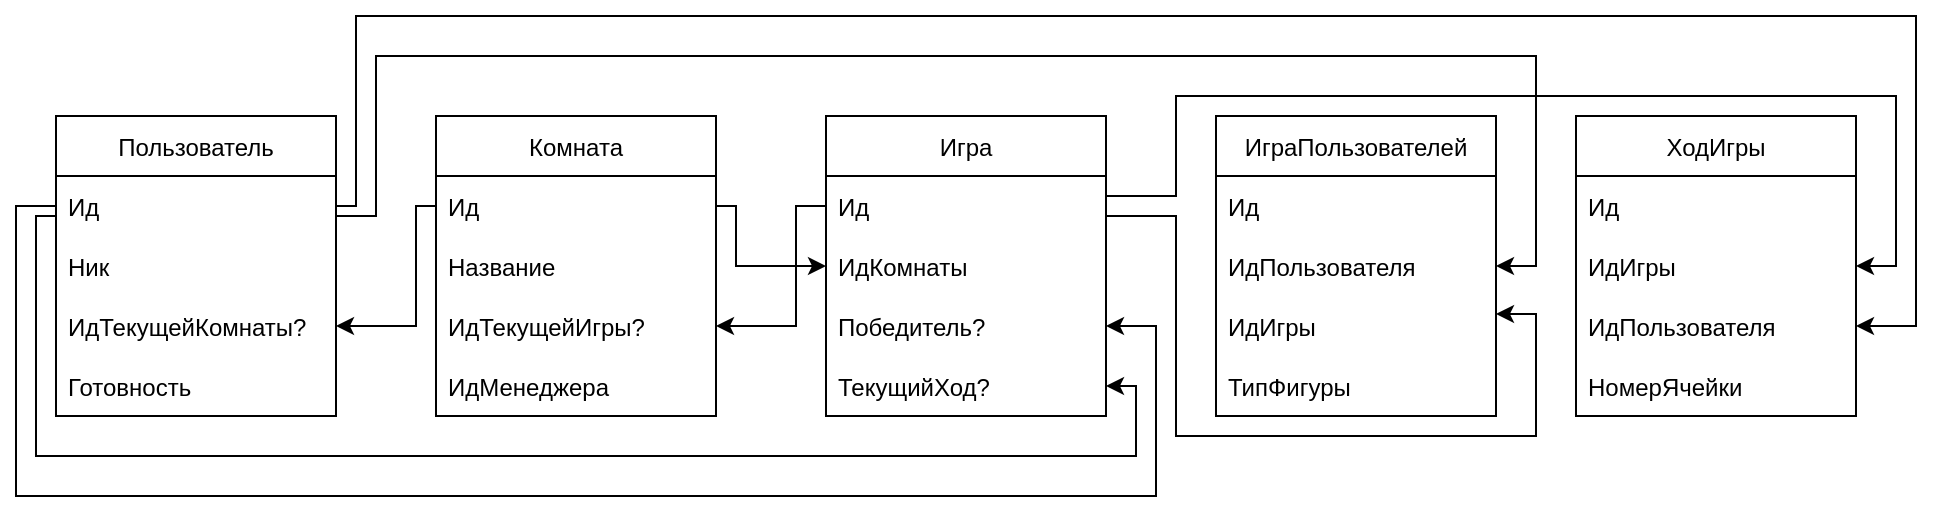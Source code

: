 <mxfile version="20.0.1" type="github">
  <diagram id="ZaCi_uB1NjFAqdQw6VMu" name="Page-1">
    <mxGraphModel dx="1238" dy="547" grid="1" gridSize="10" guides="1" tooltips="1" connect="1" arrows="1" fold="1" page="0" pageScale="1" pageWidth="850" pageHeight="1100" math="0" shadow="0">
      <root>
        <mxCell id="0" />
        <mxCell id="1" parent="0" />
        <mxCell id="BzKpuiVinzIO0FmsP6Cw-34" value="Пользователь" style="swimlane;fontStyle=0;childLayout=stackLayout;horizontal=1;startSize=30;horizontalStack=0;resizeParent=1;resizeParentMax=0;resizeLast=0;collapsible=1;marginBottom=0;" parent="1" vertex="1">
          <mxGeometry x="50" y="70" width="140" height="150" as="geometry" />
        </mxCell>
        <mxCell id="BzKpuiVinzIO0FmsP6Cw-35" value="Ид" style="text;strokeColor=none;fillColor=none;align=left;verticalAlign=middle;spacingLeft=4;spacingRight=4;overflow=hidden;points=[[0,0.5],[1,0.5]];portConstraint=eastwest;rotatable=0;" parent="BzKpuiVinzIO0FmsP6Cw-34" vertex="1">
          <mxGeometry y="30" width="140" height="30" as="geometry" />
        </mxCell>
        <mxCell id="BzKpuiVinzIO0FmsP6Cw-36" value="Ник" style="text;strokeColor=none;fillColor=none;align=left;verticalAlign=middle;spacingLeft=4;spacingRight=4;overflow=hidden;points=[[0,0.5],[1,0.5]];portConstraint=eastwest;rotatable=0;" parent="BzKpuiVinzIO0FmsP6Cw-34" vertex="1">
          <mxGeometry y="60" width="140" height="30" as="geometry" />
        </mxCell>
        <mxCell id="BzKpuiVinzIO0FmsP6Cw-37" value="ИдТекущейКомнаты?" style="text;strokeColor=none;fillColor=none;align=left;verticalAlign=middle;spacingLeft=4;spacingRight=4;overflow=hidden;points=[[0,0.5],[1,0.5]];portConstraint=eastwest;rotatable=0;" parent="BzKpuiVinzIO0FmsP6Cw-34" vertex="1">
          <mxGeometry y="90" width="140" height="30" as="geometry" />
        </mxCell>
        <mxCell id="BzKpuiVinzIO0FmsP6Cw-38" value="Готовность" style="text;strokeColor=none;fillColor=none;align=left;verticalAlign=middle;spacingLeft=4;spacingRight=4;overflow=hidden;points=[[0,0.5],[1,0.5]];portConstraint=eastwest;rotatable=0;" parent="BzKpuiVinzIO0FmsP6Cw-34" vertex="1">
          <mxGeometry y="120" width="140" height="30" as="geometry" />
        </mxCell>
        <mxCell id="BzKpuiVinzIO0FmsP6Cw-39" value="Комната" style="swimlane;fontStyle=0;childLayout=stackLayout;horizontal=1;startSize=30;horizontalStack=0;resizeParent=1;resizeParentMax=0;resizeLast=0;collapsible=1;marginBottom=0;" parent="1" vertex="1">
          <mxGeometry x="240" y="70" width="140" height="150" as="geometry" />
        </mxCell>
        <mxCell id="BzKpuiVinzIO0FmsP6Cw-40" value="Ид" style="text;strokeColor=none;fillColor=none;align=left;verticalAlign=middle;spacingLeft=4;spacingRight=4;overflow=hidden;points=[[0,0.5],[1,0.5]];portConstraint=eastwest;rotatable=0;" parent="BzKpuiVinzIO0FmsP6Cw-39" vertex="1">
          <mxGeometry y="30" width="140" height="30" as="geometry" />
        </mxCell>
        <mxCell id="BzKpuiVinzIO0FmsP6Cw-41" value="Название    " style="text;strokeColor=none;fillColor=none;align=left;verticalAlign=middle;spacingLeft=4;spacingRight=4;overflow=hidden;points=[[0,0.5],[1,0.5]];portConstraint=eastwest;rotatable=0;" parent="BzKpuiVinzIO0FmsP6Cw-39" vertex="1">
          <mxGeometry y="60" width="140" height="30" as="geometry" />
        </mxCell>
        <mxCell id="BzKpuiVinzIO0FmsP6Cw-42" value="ИдТекущейИгры?" style="text;strokeColor=none;fillColor=none;align=left;verticalAlign=middle;spacingLeft=4;spacingRight=4;overflow=hidden;points=[[0,0.5],[1,0.5]];portConstraint=eastwest;rotatable=0;" parent="BzKpuiVinzIO0FmsP6Cw-39" vertex="1">
          <mxGeometry y="90" width="140" height="30" as="geometry" />
        </mxCell>
        <mxCell id="SDKdrSx9SnEfHDNpXULV-1" value="ИдМенеджера" style="text;strokeColor=none;fillColor=none;align=left;verticalAlign=middle;spacingLeft=4;spacingRight=4;overflow=hidden;points=[[0,0.5],[1,0.5]];portConstraint=eastwest;rotatable=0;" vertex="1" parent="BzKpuiVinzIO0FmsP6Cw-39">
          <mxGeometry y="120" width="140" height="30" as="geometry" />
        </mxCell>
        <mxCell id="BzKpuiVinzIO0FmsP6Cw-43" value="Игра" style="swimlane;fontStyle=0;childLayout=stackLayout;horizontal=1;startSize=30;horizontalStack=0;resizeParent=1;resizeParentMax=0;resizeLast=0;collapsible=1;marginBottom=0;" parent="1" vertex="1">
          <mxGeometry x="435" y="70" width="140" height="150" as="geometry" />
        </mxCell>
        <mxCell id="BzKpuiVinzIO0FmsP6Cw-44" value="Ид" style="text;strokeColor=none;fillColor=none;align=left;verticalAlign=middle;spacingLeft=4;spacingRight=4;overflow=hidden;points=[[0,0.5],[1,0.5]];portConstraint=eastwest;rotatable=0;" parent="BzKpuiVinzIO0FmsP6Cw-43" vertex="1">
          <mxGeometry y="30" width="140" height="30" as="geometry" />
        </mxCell>
        <mxCell id="BzKpuiVinzIO0FmsP6Cw-45" value="ИдКомнаты" style="text;strokeColor=none;fillColor=none;align=left;verticalAlign=middle;spacingLeft=4;spacingRight=4;overflow=hidden;points=[[0,0.5],[1,0.5]];portConstraint=eastwest;rotatable=0;" parent="BzKpuiVinzIO0FmsP6Cw-43" vertex="1">
          <mxGeometry y="60" width="140" height="30" as="geometry" />
        </mxCell>
        <mxCell id="BzKpuiVinzIO0FmsP6Cw-46" value="Победитель?" style="text;strokeColor=none;fillColor=none;align=left;verticalAlign=middle;spacingLeft=4;spacingRight=4;overflow=hidden;points=[[0,0.5],[1,0.5]];portConstraint=eastwest;rotatable=0;" parent="BzKpuiVinzIO0FmsP6Cw-43" vertex="1">
          <mxGeometry y="90" width="140" height="30" as="geometry" />
        </mxCell>
        <mxCell id="BzKpuiVinzIO0FmsP6Cw-47" value="ТекущийХод?" style="text;strokeColor=none;fillColor=none;align=left;verticalAlign=middle;spacingLeft=4;spacingRight=4;overflow=hidden;points=[[0,0.5],[1,0.5]];portConstraint=eastwest;rotatable=0;" parent="BzKpuiVinzIO0FmsP6Cw-43" vertex="1">
          <mxGeometry y="120" width="140" height="30" as="geometry" />
        </mxCell>
        <mxCell id="BzKpuiVinzIO0FmsP6Cw-48" style="edgeStyle=orthogonalEdgeStyle;rounded=0;orthogonalLoop=1;jettySize=auto;html=1;exitX=0;exitY=0.5;exitDx=0;exitDy=0;entryX=1;entryY=0.5;entryDx=0;entryDy=0;" parent="1" source="BzKpuiVinzIO0FmsP6Cw-40" target="BzKpuiVinzIO0FmsP6Cw-37" edge="1">
          <mxGeometry relative="1" as="geometry">
            <Array as="points">
              <mxPoint x="230" y="115" />
              <mxPoint x="230" y="175" />
            </Array>
          </mxGeometry>
        </mxCell>
        <mxCell id="BzKpuiVinzIO0FmsP6Cw-49" style="edgeStyle=orthogonalEdgeStyle;rounded=0;orthogonalLoop=1;jettySize=auto;html=1;exitX=1;exitY=0.5;exitDx=0;exitDy=0;entryX=0;entryY=0.5;entryDx=0;entryDy=0;" parent="1" source="BzKpuiVinzIO0FmsP6Cw-40" target="BzKpuiVinzIO0FmsP6Cw-45" edge="1">
          <mxGeometry relative="1" as="geometry">
            <Array as="points">
              <mxPoint x="390" y="115" />
              <mxPoint x="390" y="145" />
            </Array>
          </mxGeometry>
        </mxCell>
        <mxCell id="BzKpuiVinzIO0FmsP6Cw-50" value="ИграПользователей" style="swimlane;fontStyle=0;childLayout=stackLayout;horizontal=1;startSize=30;horizontalStack=0;resizeParent=1;resizeParentMax=0;resizeLast=0;collapsible=1;marginBottom=0;" parent="1" vertex="1">
          <mxGeometry x="630" y="70" width="140" height="150" as="geometry" />
        </mxCell>
        <mxCell id="BzKpuiVinzIO0FmsP6Cw-51" value="Ид" style="text;strokeColor=none;fillColor=none;align=left;verticalAlign=middle;spacingLeft=4;spacingRight=4;overflow=hidden;points=[[0,0.5],[1,0.5]];portConstraint=eastwest;rotatable=0;" parent="BzKpuiVinzIO0FmsP6Cw-50" vertex="1">
          <mxGeometry y="30" width="140" height="30" as="geometry" />
        </mxCell>
        <mxCell id="BzKpuiVinzIO0FmsP6Cw-52" value="ИдПользователя" style="text;strokeColor=none;fillColor=none;align=left;verticalAlign=middle;spacingLeft=4;spacingRight=4;overflow=hidden;points=[[0,0.5],[1,0.5]];portConstraint=eastwest;rotatable=0;" parent="BzKpuiVinzIO0FmsP6Cw-50" vertex="1">
          <mxGeometry y="60" width="140" height="30" as="geometry" />
        </mxCell>
        <mxCell id="BzKpuiVinzIO0FmsP6Cw-53" value="ИдИгры" style="text;strokeColor=none;fillColor=none;align=left;verticalAlign=middle;spacingLeft=4;spacingRight=4;overflow=hidden;points=[[0,0.5],[1,0.5]];portConstraint=eastwest;rotatable=0;" parent="BzKpuiVinzIO0FmsP6Cw-50" vertex="1">
          <mxGeometry y="90" width="140" height="30" as="geometry" />
        </mxCell>
        <mxCell id="BzKpuiVinzIO0FmsP6Cw-54" value="ТипФигуры" style="text;strokeColor=none;fillColor=none;align=left;verticalAlign=middle;spacingLeft=4;spacingRight=4;overflow=hidden;points=[[0,0.5],[1,0.5]];portConstraint=eastwest;rotatable=0;" parent="BzKpuiVinzIO0FmsP6Cw-50" vertex="1">
          <mxGeometry y="120" width="140" height="30" as="geometry" />
        </mxCell>
        <mxCell id="BzKpuiVinzIO0FmsP6Cw-55" style="edgeStyle=orthogonalEdgeStyle;rounded=0;orthogonalLoop=1;jettySize=auto;html=1;exitX=1;exitY=0.5;exitDx=0;exitDy=0;entryX=1;entryY=0.5;entryDx=0;entryDy=0;" parent="1" source="BzKpuiVinzIO0FmsP6Cw-35" target="BzKpuiVinzIO0FmsP6Cw-52" edge="1">
          <mxGeometry relative="1" as="geometry">
            <Array as="points">
              <mxPoint x="190" y="120" />
              <mxPoint x="210" y="120" />
              <mxPoint x="210" y="40" />
              <mxPoint x="790" y="40" />
              <mxPoint x="790" y="145" />
            </Array>
          </mxGeometry>
        </mxCell>
        <mxCell id="BzKpuiVinzIO0FmsP6Cw-56" style="edgeStyle=orthogonalEdgeStyle;rounded=0;orthogonalLoop=1;jettySize=auto;html=1;exitX=1;exitY=0.5;exitDx=0;exitDy=0;" parent="1" source="BzKpuiVinzIO0FmsP6Cw-44" edge="1">
          <mxGeometry relative="1" as="geometry">
            <mxPoint x="770" y="169" as="targetPoint" />
            <Array as="points">
              <mxPoint x="575" y="120" />
              <mxPoint x="610" y="120" />
              <mxPoint x="610" y="230" />
              <mxPoint x="790" y="230" />
              <mxPoint x="790" y="169" />
            </Array>
          </mxGeometry>
        </mxCell>
        <mxCell id="BzKpuiVinzIO0FmsP6Cw-57" value="ХодИгры" style="swimlane;fontStyle=0;childLayout=stackLayout;horizontal=1;startSize=30;horizontalStack=0;resizeParent=1;resizeParentMax=0;resizeLast=0;collapsible=1;marginBottom=0;" parent="1" vertex="1">
          <mxGeometry x="810" y="70" width="140" height="150" as="geometry" />
        </mxCell>
        <mxCell id="BzKpuiVinzIO0FmsP6Cw-58" value="Ид" style="text;strokeColor=none;fillColor=none;align=left;verticalAlign=middle;spacingLeft=4;spacingRight=4;overflow=hidden;points=[[0,0.5],[1,0.5]];portConstraint=eastwest;rotatable=0;" parent="BzKpuiVinzIO0FmsP6Cw-57" vertex="1">
          <mxGeometry y="30" width="140" height="30" as="geometry" />
        </mxCell>
        <mxCell id="BzKpuiVinzIO0FmsP6Cw-59" value="ИдИгры" style="text;strokeColor=none;fillColor=none;align=left;verticalAlign=middle;spacingLeft=4;spacingRight=4;overflow=hidden;points=[[0,0.5],[1,0.5]];portConstraint=eastwest;rotatable=0;" parent="BzKpuiVinzIO0FmsP6Cw-57" vertex="1">
          <mxGeometry y="60" width="140" height="30" as="geometry" />
        </mxCell>
        <mxCell id="BzKpuiVinzIO0FmsP6Cw-60" value="ИдПользователя" style="text;strokeColor=none;fillColor=none;align=left;verticalAlign=middle;spacingLeft=4;spacingRight=4;overflow=hidden;points=[[0,0.5],[1,0.5]];portConstraint=eastwest;rotatable=0;" parent="BzKpuiVinzIO0FmsP6Cw-57" vertex="1">
          <mxGeometry y="90" width="140" height="30" as="geometry" />
        </mxCell>
        <mxCell id="BzKpuiVinzIO0FmsP6Cw-61" value="НомерЯчейки" style="text;strokeColor=none;fillColor=none;align=left;verticalAlign=middle;spacingLeft=4;spacingRight=4;overflow=hidden;points=[[0,0.5],[1,0.5]];portConstraint=eastwest;rotatable=0;" parent="BzKpuiVinzIO0FmsP6Cw-57" vertex="1">
          <mxGeometry y="120" width="140" height="30" as="geometry" />
        </mxCell>
        <mxCell id="BzKpuiVinzIO0FmsP6Cw-62" style="edgeStyle=orthogonalEdgeStyle;rounded=0;orthogonalLoop=1;jettySize=auto;html=1;exitX=1;exitY=0.5;exitDx=0;exitDy=0;entryX=1;entryY=0.5;entryDx=0;entryDy=0;" parent="1" source="BzKpuiVinzIO0FmsP6Cw-44" target="BzKpuiVinzIO0FmsP6Cw-59" edge="1">
          <mxGeometry relative="1" as="geometry">
            <Array as="points">
              <mxPoint x="575" y="110" />
              <mxPoint x="610" y="110" />
              <mxPoint x="610" y="60" />
              <mxPoint x="970" y="60" />
              <mxPoint x="970" y="145" />
            </Array>
          </mxGeometry>
        </mxCell>
        <mxCell id="BzKpuiVinzIO0FmsP6Cw-63" style="edgeStyle=orthogonalEdgeStyle;rounded=0;orthogonalLoop=1;jettySize=auto;html=1;exitX=1;exitY=0.5;exitDx=0;exitDy=0;entryX=1;entryY=0.5;entryDx=0;entryDy=0;" parent="1" source="BzKpuiVinzIO0FmsP6Cw-35" target="BzKpuiVinzIO0FmsP6Cw-60" edge="1">
          <mxGeometry relative="1" as="geometry">
            <mxPoint x="210" y="40" as="targetPoint" />
            <Array as="points">
              <mxPoint x="200" y="115" />
              <mxPoint x="200" y="20" />
              <mxPoint x="980" y="20" />
              <mxPoint x="980" y="175" />
            </Array>
          </mxGeometry>
        </mxCell>
        <mxCell id="BzKpuiVinzIO0FmsP6Cw-64" style="edgeStyle=orthogonalEdgeStyle;rounded=0;orthogonalLoop=1;jettySize=auto;html=1;exitX=0;exitY=0.5;exitDx=0;exitDy=0;entryX=1;entryY=0.5;entryDx=0;entryDy=0;" parent="1" source="BzKpuiVinzIO0FmsP6Cw-35" target="BzKpuiVinzIO0FmsP6Cw-47" edge="1">
          <mxGeometry relative="1" as="geometry">
            <Array as="points">
              <mxPoint x="50" y="120" />
              <mxPoint x="40" y="120" />
              <mxPoint x="40" y="240" />
              <mxPoint x="590" y="240" />
              <mxPoint x="590" y="205" />
            </Array>
          </mxGeometry>
        </mxCell>
        <mxCell id="BzKpuiVinzIO0FmsP6Cw-65" style="edgeStyle=orthogonalEdgeStyle;rounded=0;orthogonalLoop=1;jettySize=auto;html=1;exitX=0;exitY=0.5;exitDx=0;exitDy=0;entryX=1;entryY=0.5;entryDx=0;entryDy=0;" parent="1" source="BzKpuiVinzIO0FmsP6Cw-35" target="BzKpuiVinzIO0FmsP6Cw-46" edge="1">
          <mxGeometry relative="1" as="geometry">
            <Array as="points">
              <mxPoint x="30" y="115" />
              <mxPoint x="30" y="260" />
              <mxPoint x="600" y="260" />
              <mxPoint x="600" y="175" />
            </Array>
          </mxGeometry>
        </mxCell>
        <mxCell id="BzKpuiVinzIO0FmsP6Cw-66" style="edgeStyle=orthogonalEdgeStyle;rounded=0;orthogonalLoop=1;jettySize=auto;html=1;exitX=0;exitY=0.5;exitDx=0;exitDy=0;entryX=1;entryY=0.5;entryDx=0;entryDy=0;" parent="1" source="BzKpuiVinzIO0FmsP6Cw-44" target="BzKpuiVinzIO0FmsP6Cw-42" edge="1">
          <mxGeometry relative="1" as="geometry">
            <Array as="points">
              <mxPoint x="420" y="115" />
              <mxPoint x="420" y="175" />
            </Array>
          </mxGeometry>
        </mxCell>
      </root>
    </mxGraphModel>
  </diagram>
</mxfile>
